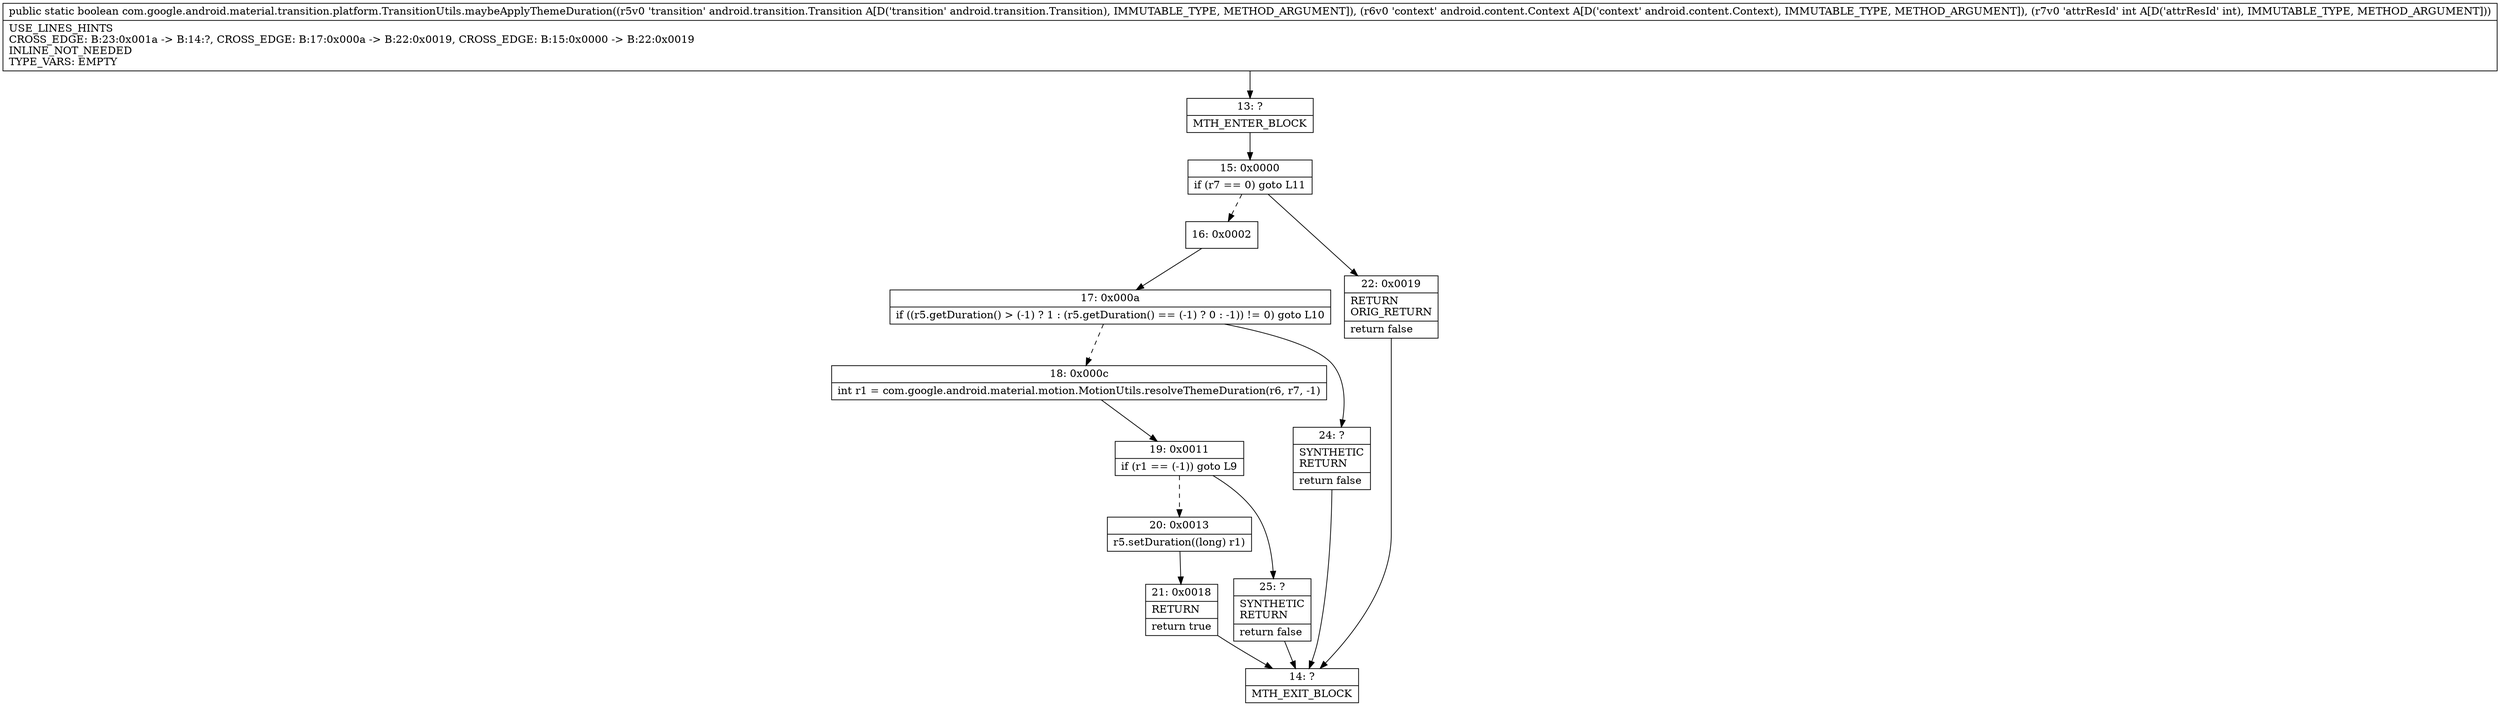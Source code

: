 digraph "CFG forcom.google.android.material.transition.platform.TransitionUtils.maybeApplyThemeDuration(Landroid\/transition\/Transition;Landroid\/content\/Context;I)Z" {
Node_13 [shape=record,label="{13\:\ ?|MTH_ENTER_BLOCK\l}"];
Node_15 [shape=record,label="{15\:\ 0x0000|if (r7 == 0) goto L11\l}"];
Node_16 [shape=record,label="{16\:\ 0x0002}"];
Node_17 [shape=record,label="{17\:\ 0x000a|if ((r5.getDuration() \> (\-1) ? 1 : (r5.getDuration() == (\-1) ? 0 : \-1)) != 0) goto L10\l}"];
Node_18 [shape=record,label="{18\:\ 0x000c|int r1 = com.google.android.material.motion.MotionUtils.resolveThemeDuration(r6, r7, \-1)\l}"];
Node_19 [shape=record,label="{19\:\ 0x0011|if (r1 == (\-1)) goto L9\l}"];
Node_20 [shape=record,label="{20\:\ 0x0013|r5.setDuration((long) r1)\l}"];
Node_21 [shape=record,label="{21\:\ 0x0018|RETURN\l|return true\l}"];
Node_14 [shape=record,label="{14\:\ ?|MTH_EXIT_BLOCK\l}"];
Node_25 [shape=record,label="{25\:\ ?|SYNTHETIC\lRETURN\l|return false\l}"];
Node_24 [shape=record,label="{24\:\ ?|SYNTHETIC\lRETURN\l|return false\l}"];
Node_22 [shape=record,label="{22\:\ 0x0019|RETURN\lORIG_RETURN\l|return false\l}"];
MethodNode[shape=record,label="{public static boolean com.google.android.material.transition.platform.TransitionUtils.maybeApplyThemeDuration((r5v0 'transition' android.transition.Transition A[D('transition' android.transition.Transition), IMMUTABLE_TYPE, METHOD_ARGUMENT]), (r6v0 'context' android.content.Context A[D('context' android.content.Context), IMMUTABLE_TYPE, METHOD_ARGUMENT]), (r7v0 'attrResId' int A[D('attrResId' int), IMMUTABLE_TYPE, METHOD_ARGUMENT]))  | USE_LINES_HINTS\lCROSS_EDGE: B:23:0x001a \-\> B:14:?, CROSS_EDGE: B:17:0x000a \-\> B:22:0x0019, CROSS_EDGE: B:15:0x0000 \-\> B:22:0x0019\lINLINE_NOT_NEEDED\lTYPE_VARS: EMPTY\l}"];
MethodNode -> Node_13;Node_13 -> Node_15;
Node_15 -> Node_16[style=dashed];
Node_15 -> Node_22;
Node_16 -> Node_17;
Node_17 -> Node_18[style=dashed];
Node_17 -> Node_24;
Node_18 -> Node_19;
Node_19 -> Node_20[style=dashed];
Node_19 -> Node_25;
Node_20 -> Node_21;
Node_21 -> Node_14;
Node_25 -> Node_14;
Node_24 -> Node_14;
Node_22 -> Node_14;
}

